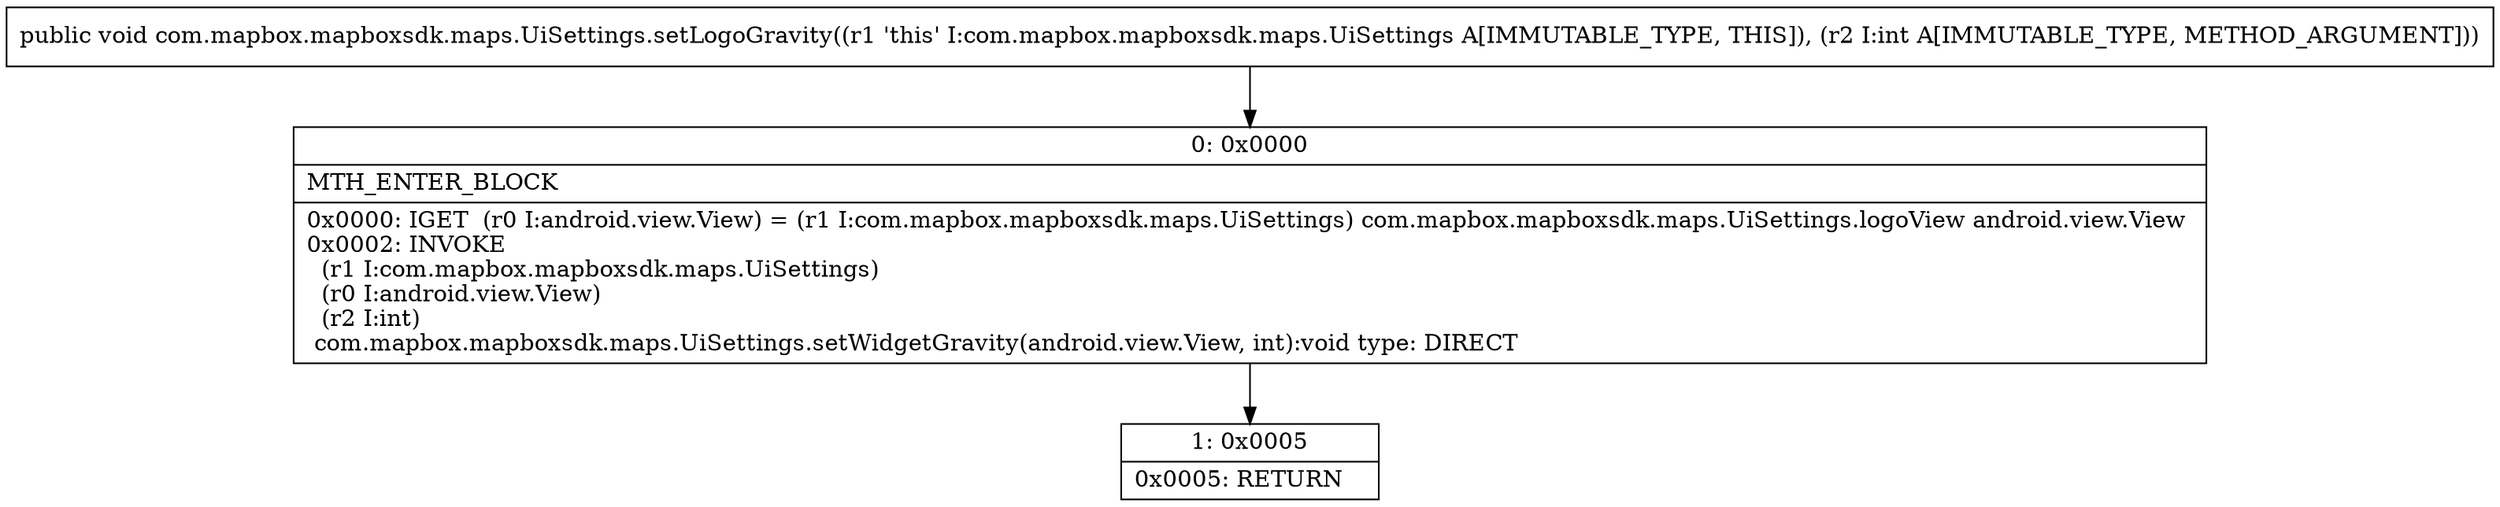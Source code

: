 digraph "CFG forcom.mapbox.mapboxsdk.maps.UiSettings.setLogoGravity(I)V" {
Node_0 [shape=record,label="{0\:\ 0x0000|MTH_ENTER_BLOCK\l|0x0000: IGET  (r0 I:android.view.View) = (r1 I:com.mapbox.mapboxsdk.maps.UiSettings) com.mapbox.mapboxsdk.maps.UiSettings.logoView android.view.View \l0x0002: INVOKE  \l  (r1 I:com.mapbox.mapboxsdk.maps.UiSettings)\l  (r0 I:android.view.View)\l  (r2 I:int)\l com.mapbox.mapboxsdk.maps.UiSettings.setWidgetGravity(android.view.View, int):void type: DIRECT \l}"];
Node_1 [shape=record,label="{1\:\ 0x0005|0x0005: RETURN   \l}"];
MethodNode[shape=record,label="{public void com.mapbox.mapboxsdk.maps.UiSettings.setLogoGravity((r1 'this' I:com.mapbox.mapboxsdk.maps.UiSettings A[IMMUTABLE_TYPE, THIS]), (r2 I:int A[IMMUTABLE_TYPE, METHOD_ARGUMENT])) }"];
MethodNode -> Node_0;
Node_0 -> Node_1;
}

